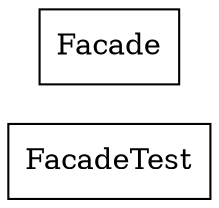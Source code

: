 strict digraph class_diagram {
  rankdir=LR;
  TypeFacadeTest[
    label="FacadeTest",
    URL="FacadeTest.html",
    tooltip="org.puremvc.as2.patterns.facade.FacadeTest",
    shape="record"
  ];
  TypeFacade[
    label="Facade",
    URL="Facade.html",
    tooltip="org.puremvc.as2.patterns.facade.Facade",
    shape="record"
  ];
}

